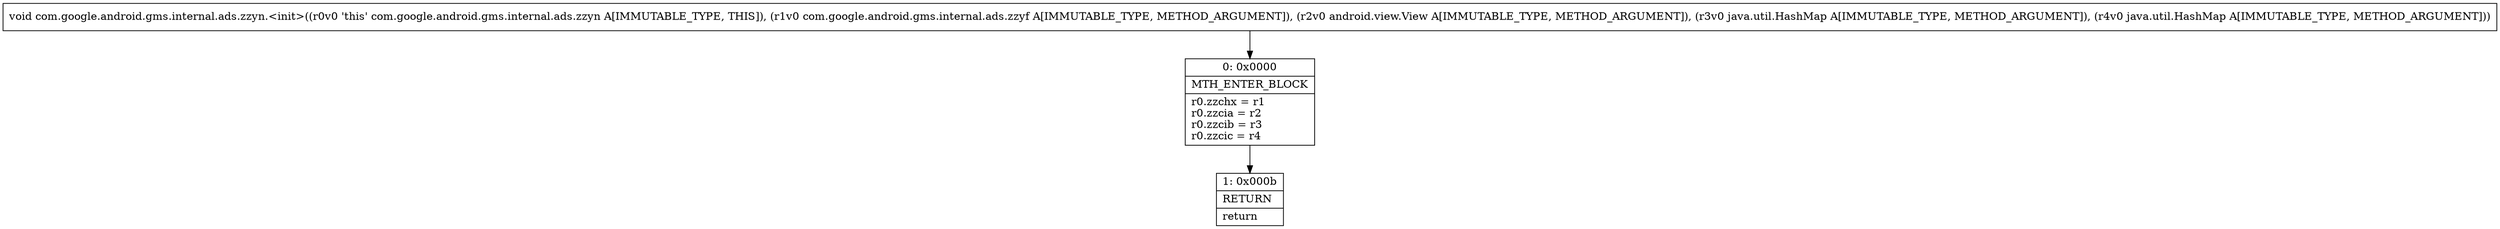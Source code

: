 digraph "CFG forcom.google.android.gms.internal.ads.zzyn.\<init\>(Lcom\/google\/android\/gms\/internal\/ads\/zzyf;Landroid\/view\/View;Ljava\/util\/HashMap;Ljava\/util\/HashMap;)V" {
Node_0 [shape=record,label="{0\:\ 0x0000|MTH_ENTER_BLOCK\l|r0.zzchx = r1\lr0.zzcia = r2\lr0.zzcib = r3\lr0.zzcic = r4\l}"];
Node_1 [shape=record,label="{1\:\ 0x000b|RETURN\l|return\l}"];
MethodNode[shape=record,label="{void com.google.android.gms.internal.ads.zzyn.\<init\>((r0v0 'this' com.google.android.gms.internal.ads.zzyn A[IMMUTABLE_TYPE, THIS]), (r1v0 com.google.android.gms.internal.ads.zzyf A[IMMUTABLE_TYPE, METHOD_ARGUMENT]), (r2v0 android.view.View A[IMMUTABLE_TYPE, METHOD_ARGUMENT]), (r3v0 java.util.HashMap A[IMMUTABLE_TYPE, METHOD_ARGUMENT]), (r4v0 java.util.HashMap A[IMMUTABLE_TYPE, METHOD_ARGUMENT])) }"];
MethodNode -> Node_0;
Node_0 -> Node_1;
}

